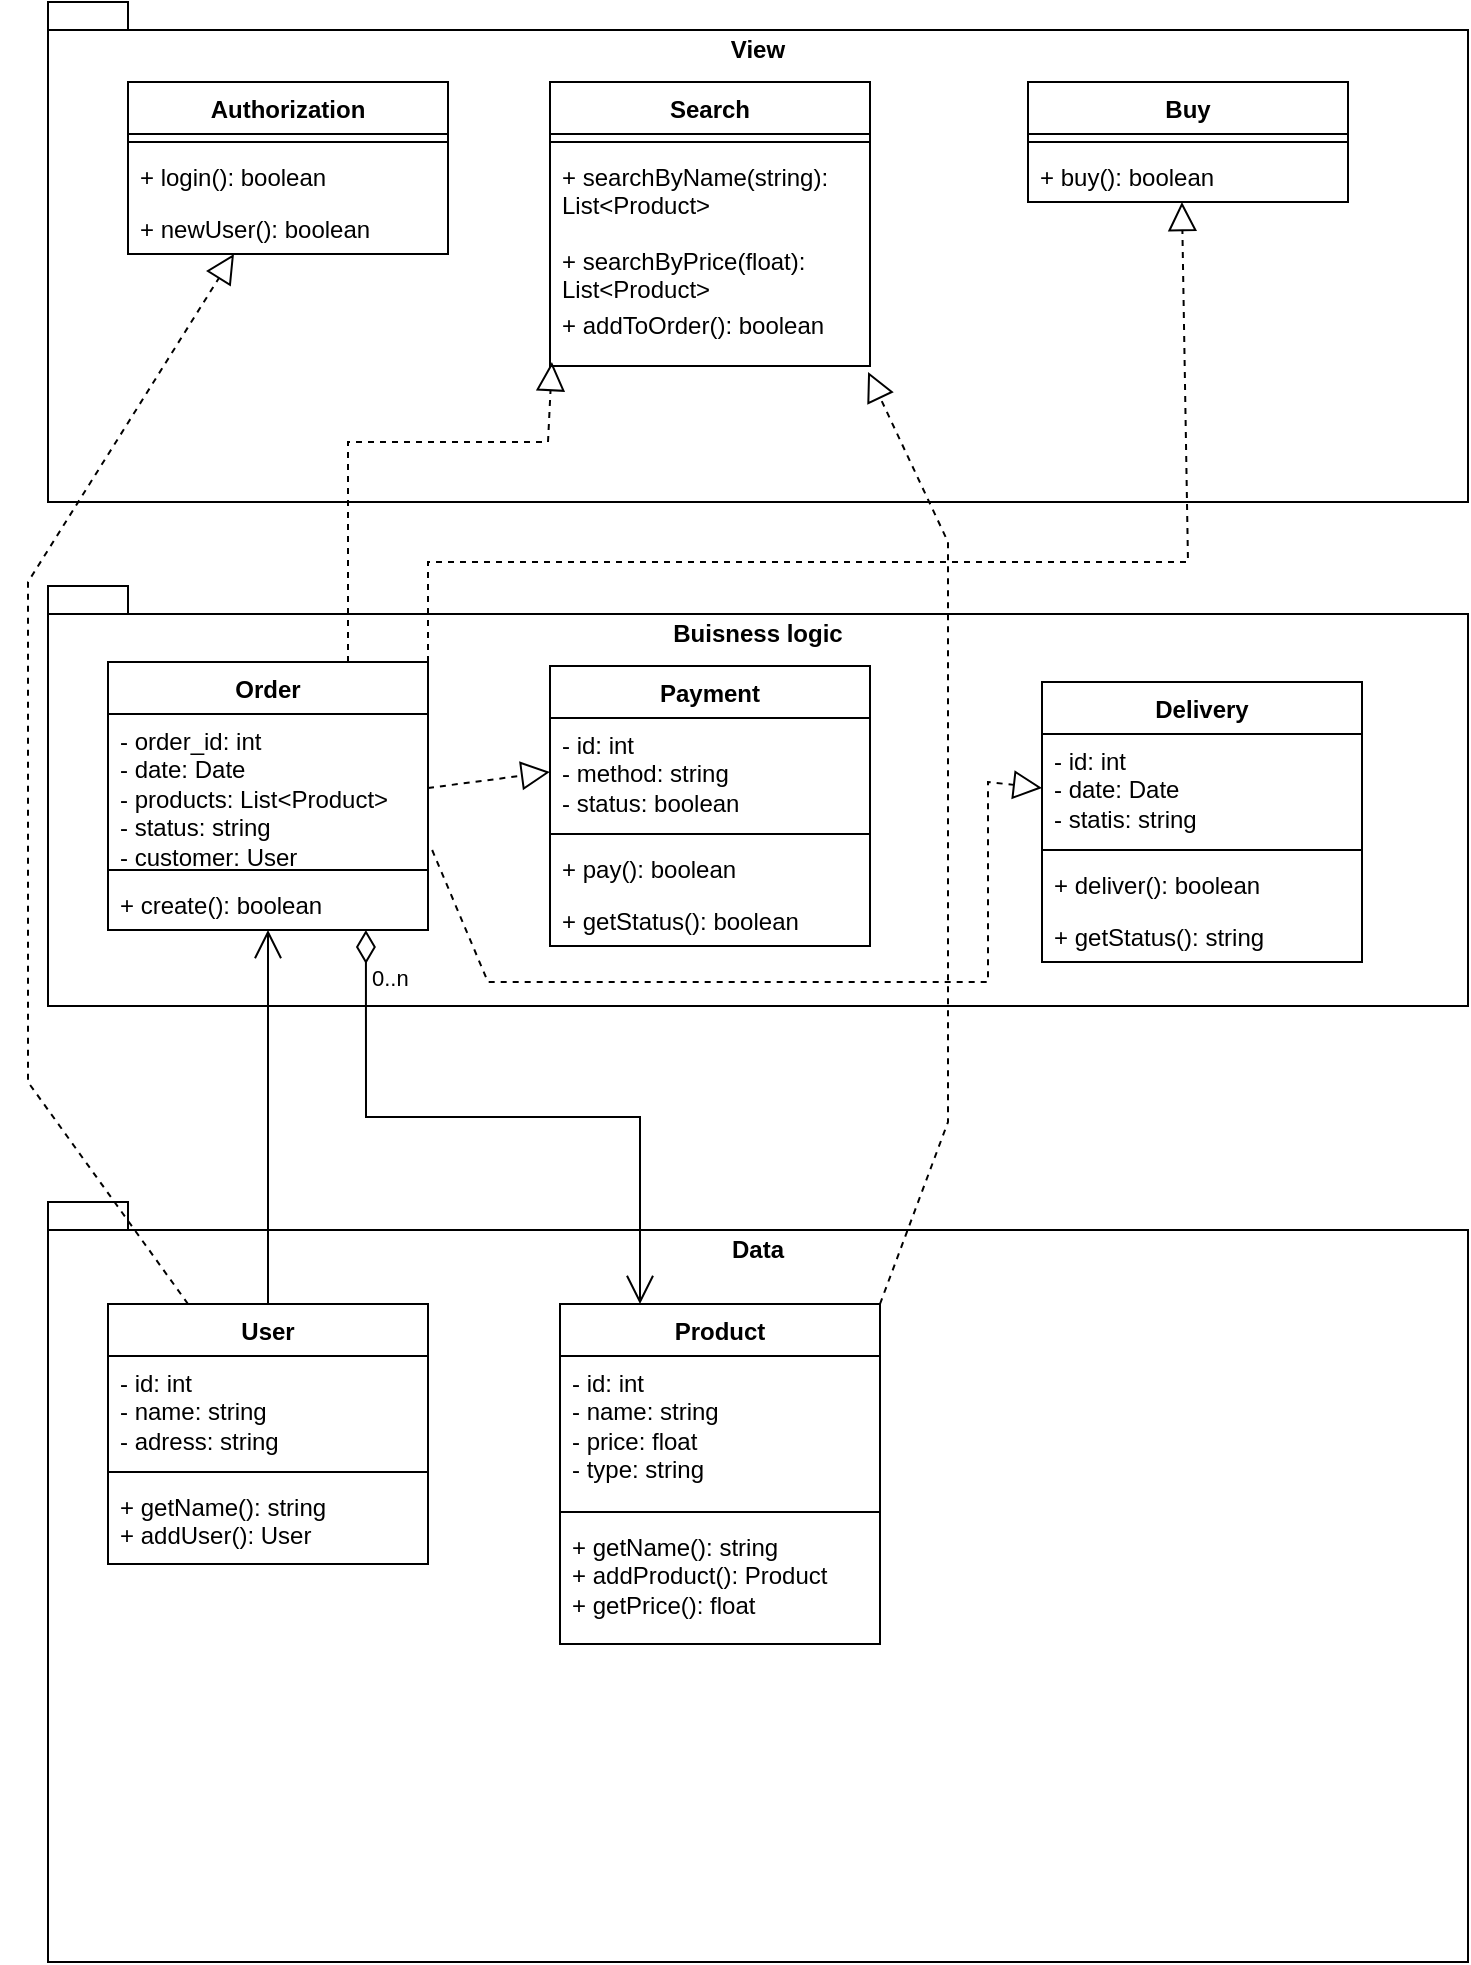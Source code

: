 <mxfile version="21.6.5" type="device">
  <diagram name="Страница — 1" id="BzNCIPEebeILanxJi39i">
    <mxGraphModel dx="1114" dy="663" grid="1" gridSize="10" guides="1" tooltips="1" connect="1" arrows="1" fold="1" page="1" pageScale="1" pageWidth="827" pageHeight="1169" math="0" shadow="0">
      <root>
        <mxCell id="0" />
        <mxCell id="1" parent="0" />
        <mxCell id="v9Dx-J7Ci_q8h8Syi-vI-1" value="View" style="shape=folder;fontStyle=1;spacingTop=10;tabWidth=40;tabHeight=14;tabPosition=left;html=1;whiteSpace=wrap;verticalAlign=top;" parent="1" vertex="1">
          <mxGeometry x="70" y="20" width="710" height="250" as="geometry" />
        </mxCell>
        <mxCell id="v9Dx-J7Ci_q8h8Syi-vI-2" value="Authorization" style="swimlane;fontStyle=1;align=center;verticalAlign=top;childLayout=stackLayout;horizontal=1;startSize=26;horizontalStack=0;resizeParent=1;resizeParentMax=0;resizeLast=0;collapsible=1;marginBottom=0;whiteSpace=wrap;html=1;" parent="1" vertex="1">
          <mxGeometry x="110" y="60" width="160" height="86" as="geometry">
            <mxRectangle x="110" y="60" width="100" height="30" as="alternateBounds" />
          </mxGeometry>
        </mxCell>
        <mxCell id="v9Dx-J7Ci_q8h8Syi-vI-4" value="" style="line;strokeWidth=1;fillColor=none;align=left;verticalAlign=middle;spacingTop=-1;spacingLeft=3;spacingRight=3;rotatable=0;labelPosition=right;points=[];portConstraint=eastwest;strokeColor=inherit;" parent="v9Dx-J7Ci_q8h8Syi-vI-2" vertex="1">
          <mxGeometry y="26" width="160" height="8" as="geometry" />
        </mxCell>
        <mxCell id="v9Dx-J7Ci_q8h8Syi-vI-5" value="+ login(): boolean" style="text;strokeColor=none;fillColor=none;align=left;verticalAlign=top;spacingLeft=4;spacingRight=4;overflow=hidden;rotatable=0;points=[[0,0.5],[1,0.5]];portConstraint=eastwest;whiteSpace=wrap;html=1;" parent="v9Dx-J7Ci_q8h8Syi-vI-2" vertex="1">
          <mxGeometry y="34" width="160" height="26" as="geometry" />
        </mxCell>
        <mxCell id="2Sj3x2zk46ZkfdrETZvW-1" value="+ newUser(): boolean" style="text;strokeColor=none;fillColor=none;align=left;verticalAlign=top;spacingLeft=4;spacingRight=4;overflow=hidden;rotatable=0;points=[[0,0.5],[1,0.5]];portConstraint=eastwest;whiteSpace=wrap;html=1;" vertex="1" parent="v9Dx-J7Ci_q8h8Syi-vI-2">
          <mxGeometry y="60" width="160" height="26" as="geometry" />
        </mxCell>
        <mxCell id="v9Dx-J7Ci_q8h8Syi-vI-10" value="Search" style="swimlane;fontStyle=1;align=center;verticalAlign=top;childLayout=stackLayout;horizontal=1;startSize=26;horizontalStack=0;resizeParent=1;resizeParentMax=0;resizeLast=0;collapsible=1;marginBottom=0;whiteSpace=wrap;html=1;" parent="1" vertex="1">
          <mxGeometry x="321" y="60" width="160" height="142" as="geometry" />
        </mxCell>
        <mxCell id="v9Dx-J7Ci_q8h8Syi-vI-12" value="" style="line;strokeWidth=1;fillColor=none;align=left;verticalAlign=middle;spacingTop=-1;spacingLeft=3;spacingRight=3;rotatable=0;labelPosition=right;points=[];portConstraint=eastwest;strokeColor=inherit;" parent="v9Dx-J7Ci_q8h8Syi-vI-10" vertex="1">
          <mxGeometry y="26" width="160" height="8" as="geometry" />
        </mxCell>
        <mxCell id="v9Dx-J7Ci_q8h8Syi-vI-13" value="+ searchByName(string): List&amp;lt;Product&amp;gt;" style="text;strokeColor=none;fillColor=none;align=left;verticalAlign=top;spacingLeft=4;spacingRight=4;overflow=hidden;rotatable=0;points=[[0,0.5],[1,0.5]];portConstraint=eastwest;whiteSpace=wrap;html=1;" parent="v9Dx-J7Ci_q8h8Syi-vI-10" vertex="1">
          <mxGeometry y="34" width="160" height="42" as="geometry" />
        </mxCell>
        <mxCell id="2Sj3x2zk46ZkfdrETZvW-2" value="+ searchByPrice(float): List&amp;lt;Product&amp;gt;" style="text;strokeColor=none;fillColor=none;align=left;verticalAlign=top;spacingLeft=4;spacingRight=4;overflow=hidden;rotatable=0;points=[[0,0.5],[1,0.5]];portConstraint=eastwest;whiteSpace=wrap;html=1;" vertex="1" parent="v9Dx-J7Ci_q8h8Syi-vI-10">
          <mxGeometry y="76" width="160" height="32" as="geometry" />
        </mxCell>
        <mxCell id="2Sj3x2zk46ZkfdrETZvW-4" value="+ addToOrder(): boolean" style="text;strokeColor=none;fillColor=none;align=left;verticalAlign=top;spacingLeft=4;spacingRight=4;overflow=hidden;rotatable=0;points=[[0,0.5],[1,0.5]];portConstraint=eastwest;whiteSpace=wrap;html=1;" vertex="1" parent="v9Dx-J7Ci_q8h8Syi-vI-10">
          <mxGeometry y="108" width="160" height="34" as="geometry" />
        </mxCell>
        <mxCell id="v9Dx-J7Ci_q8h8Syi-vI-14" value="Buy" style="swimlane;fontStyle=1;align=center;verticalAlign=top;childLayout=stackLayout;horizontal=1;startSize=26;horizontalStack=0;resizeParent=1;resizeParentMax=0;resizeLast=0;collapsible=1;marginBottom=0;whiteSpace=wrap;html=1;" parent="1" vertex="1">
          <mxGeometry x="560" y="60" width="160" height="60" as="geometry" />
        </mxCell>
        <mxCell id="v9Dx-J7Ci_q8h8Syi-vI-16" value="" style="line;strokeWidth=1;fillColor=none;align=left;verticalAlign=middle;spacingTop=-1;spacingLeft=3;spacingRight=3;rotatable=0;labelPosition=right;points=[];portConstraint=eastwest;strokeColor=inherit;" parent="v9Dx-J7Ci_q8h8Syi-vI-14" vertex="1">
          <mxGeometry y="26" width="160" height="8" as="geometry" />
        </mxCell>
        <mxCell id="v9Dx-J7Ci_q8h8Syi-vI-17" value="+ buy(): boolean" style="text;strokeColor=none;fillColor=none;align=left;verticalAlign=top;spacingLeft=4;spacingRight=4;overflow=hidden;rotatable=0;points=[[0,0.5],[1,0.5]];portConstraint=eastwest;whiteSpace=wrap;html=1;" parent="v9Dx-J7Ci_q8h8Syi-vI-14" vertex="1">
          <mxGeometry y="34" width="160" height="26" as="geometry" />
        </mxCell>
        <mxCell id="v9Dx-J7Ci_q8h8Syi-vI-18" value="Buisness logic" style="shape=folder;fontStyle=1;spacingTop=10;tabWidth=40;tabHeight=14;tabPosition=left;html=1;whiteSpace=wrap;verticalAlign=top;" parent="1" vertex="1">
          <mxGeometry x="70" y="312" width="710" height="210" as="geometry" />
        </mxCell>
        <mxCell id="v9Dx-J7Ci_q8h8Syi-vI-19" value="Order" style="swimlane;fontStyle=1;align=center;verticalAlign=top;childLayout=stackLayout;horizontal=1;startSize=26;horizontalStack=0;resizeParent=1;resizeParentMax=0;resizeLast=0;collapsible=1;marginBottom=0;whiteSpace=wrap;html=1;" parent="1" vertex="1">
          <mxGeometry x="100" y="350" width="160" height="134" as="geometry" />
        </mxCell>
        <mxCell id="v9Dx-J7Ci_q8h8Syi-vI-20" value="- order_id: int&lt;br&gt;- date: Date&lt;br&gt;- products: List&amp;lt;Product&amp;gt;&lt;br&gt;- status: string&lt;br&gt;- customer: User" style="text;strokeColor=none;fillColor=none;align=left;verticalAlign=top;spacingLeft=4;spacingRight=4;overflow=hidden;rotatable=0;points=[[0,0.5],[1,0.5]];portConstraint=eastwest;whiteSpace=wrap;html=1;" parent="v9Dx-J7Ci_q8h8Syi-vI-19" vertex="1">
          <mxGeometry y="26" width="160" height="74" as="geometry" />
        </mxCell>
        <mxCell id="v9Dx-J7Ci_q8h8Syi-vI-21" value="" style="line;strokeWidth=1;fillColor=none;align=left;verticalAlign=middle;spacingTop=-1;spacingLeft=3;spacingRight=3;rotatable=0;labelPosition=right;points=[];portConstraint=eastwest;strokeColor=inherit;" parent="v9Dx-J7Ci_q8h8Syi-vI-19" vertex="1">
          <mxGeometry y="100" width="160" height="8" as="geometry" />
        </mxCell>
        <mxCell id="v9Dx-J7Ci_q8h8Syi-vI-22" value="+ create(): boolean" style="text;strokeColor=none;fillColor=none;align=left;verticalAlign=top;spacingLeft=4;spacingRight=4;overflow=hidden;rotatable=0;points=[[0,0.5],[1,0.5]];portConstraint=eastwest;whiteSpace=wrap;html=1;" parent="v9Dx-J7Ci_q8h8Syi-vI-19" vertex="1">
          <mxGeometry y="108" width="160" height="26" as="geometry" />
        </mxCell>
        <mxCell id="v9Dx-J7Ci_q8h8Syi-vI-23" value="Payment" style="swimlane;fontStyle=1;align=center;verticalAlign=top;childLayout=stackLayout;horizontal=1;startSize=26;horizontalStack=0;resizeParent=1;resizeParentMax=0;resizeLast=0;collapsible=1;marginBottom=0;whiteSpace=wrap;html=1;" parent="1" vertex="1">
          <mxGeometry x="321" y="352" width="160" height="140" as="geometry" />
        </mxCell>
        <mxCell id="v9Dx-J7Ci_q8h8Syi-vI-24" value="- id: int&lt;br&gt;- method: string&lt;br&gt;- status: boolean" style="text;strokeColor=none;fillColor=none;align=left;verticalAlign=top;spacingLeft=4;spacingRight=4;overflow=hidden;rotatable=0;points=[[0,0.5],[1,0.5]];portConstraint=eastwest;whiteSpace=wrap;html=1;" parent="v9Dx-J7Ci_q8h8Syi-vI-23" vertex="1">
          <mxGeometry y="26" width="160" height="54" as="geometry" />
        </mxCell>
        <mxCell id="v9Dx-J7Ci_q8h8Syi-vI-25" value="" style="line;strokeWidth=1;fillColor=none;align=left;verticalAlign=middle;spacingTop=-1;spacingLeft=3;spacingRight=3;rotatable=0;labelPosition=right;points=[];portConstraint=eastwest;strokeColor=inherit;" parent="v9Dx-J7Ci_q8h8Syi-vI-23" vertex="1">
          <mxGeometry y="80" width="160" height="8" as="geometry" />
        </mxCell>
        <mxCell id="v9Dx-J7Ci_q8h8Syi-vI-26" value="+ pay(): boolean" style="text;strokeColor=none;fillColor=none;align=left;verticalAlign=top;spacingLeft=4;spacingRight=4;overflow=hidden;rotatable=0;points=[[0,0.5],[1,0.5]];portConstraint=eastwest;whiteSpace=wrap;html=1;" parent="v9Dx-J7Ci_q8h8Syi-vI-23" vertex="1">
          <mxGeometry y="88" width="160" height="26" as="geometry" />
        </mxCell>
        <mxCell id="2Sj3x2zk46ZkfdrETZvW-6" value="+ getStatus(): boolean" style="text;strokeColor=none;fillColor=none;align=left;verticalAlign=top;spacingLeft=4;spacingRight=4;overflow=hidden;rotatable=0;points=[[0,0.5],[1,0.5]];portConstraint=eastwest;whiteSpace=wrap;html=1;" vertex="1" parent="v9Dx-J7Ci_q8h8Syi-vI-23">
          <mxGeometry y="114" width="160" height="26" as="geometry" />
        </mxCell>
        <mxCell id="v9Dx-J7Ci_q8h8Syi-vI-27" value="Delivery" style="swimlane;fontStyle=1;align=center;verticalAlign=top;childLayout=stackLayout;horizontal=1;startSize=26;horizontalStack=0;resizeParent=1;resizeParentMax=0;resizeLast=0;collapsible=1;marginBottom=0;whiteSpace=wrap;html=1;" parent="1" vertex="1">
          <mxGeometry x="567" y="360" width="160" height="140" as="geometry" />
        </mxCell>
        <mxCell id="v9Dx-J7Ci_q8h8Syi-vI-28" value="- id: int&lt;br&gt;- date: Date&lt;br&gt;- statis: string" style="text;strokeColor=none;fillColor=none;align=left;verticalAlign=top;spacingLeft=4;spacingRight=4;overflow=hidden;rotatable=0;points=[[0,0.5],[1,0.5]];portConstraint=eastwest;whiteSpace=wrap;html=1;" parent="v9Dx-J7Ci_q8h8Syi-vI-27" vertex="1">
          <mxGeometry y="26" width="160" height="54" as="geometry" />
        </mxCell>
        <mxCell id="v9Dx-J7Ci_q8h8Syi-vI-29" value="" style="line;strokeWidth=1;fillColor=none;align=left;verticalAlign=middle;spacingTop=-1;spacingLeft=3;spacingRight=3;rotatable=0;labelPosition=right;points=[];portConstraint=eastwest;strokeColor=inherit;" parent="v9Dx-J7Ci_q8h8Syi-vI-27" vertex="1">
          <mxGeometry y="80" width="160" height="8" as="geometry" />
        </mxCell>
        <mxCell id="v9Dx-J7Ci_q8h8Syi-vI-30" value="+ deliver(): boolean" style="text;strokeColor=none;fillColor=none;align=left;verticalAlign=top;spacingLeft=4;spacingRight=4;overflow=hidden;rotatable=0;points=[[0,0.5],[1,0.5]];portConstraint=eastwest;whiteSpace=wrap;html=1;" parent="v9Dx-J7Ci_q8h8Syi-vI-27" vertex="1">
          <mxGeometry y="88" width="160" height="26" as="geometry" />
        </mxCell>
        <mxCell id="2Sj3x2zk46ZkfdrETZvW-7" value="+ getStatus(): string" style="text;strokeColor=none;fillColor=none;align=left;verticalAlign=top;spacingLeft=4;spacingRight=4;overflow=hidden;rotatable=0;points=[[0,0.5],[1,0.5]];portConstraint=eastwest;whiteSpace=wrap;html=1;" vertex="1" parent="v9Dx-J7Ci_q8h8Syi-vI-27">
          <mxGeometry y="114" width="160" height="26" as="geometry" />
        </mxCell>
        <mxCell id="v9Dx-J7Ci_q8h8Syi-vI-41" value="Data" style="shape=folder;fontStyle=1;spacingTop=10;tabWidth=40;tabHeight=14;tabPosition=left;html=1;whiteSpace=wrap;verticalAlign=top;" parent="1" vertex="1">
          <mxGeometry x="70" y="620" width="710" height="380" as="geometry" />
        </mxCell>
        <mxCell id="v9Dx-J7Ci_q8h8Syi-vI-42" value="User" style="swimlane;fontStyle=1;align=center;verticalAlign=top;childLayout=stackLayout;horizontal=1;startSize=26;horizontalStack=0;resizeParent=1;resizeParentMax=0;resizeLast=0;collapsible=1;marginBottom=0;whiteSpace=wrap;html=1;" parent="1" vertex="1">
          <mxGeometry x="100" y="671" width="160" height="130" as="geometry" />
        </mxCell>
        <mxCell id="v9Dx-J7Ci_q8h8Syi-vI-43" value="- id: int&lt;br&gt;- name: string&lt;br&gt;- adress: string" style="text;strokeColor=none;fillColor=none;align=left;verticalAlign=top;spacingLeft=4;spacingRight=4;overflow=hidden;rotatable=0;points=[[0,0.5],[1,0.5]];portConstraint=eastwest;whiteSpace=wrap;html=1;" parent="v9Dx-J7Ci_q8h8Syi-vI-42" vertex="1">
          <mxGeometry y="26" width="160" height="54" as="geometry" />
        </mxCell>
        <mxCell id="v9Dx-J7Ci_q8h8Syi-vI-44" value="" style="line;strokeWidth=1;fillColor=none;align=left;verticalAlign=middle;spacingTop=-1;spacingLeft=3;spacingRight=3;rotatable=0;labelPosition=right;points=[];portConstraint=eastwest;strokeColor=inherit;" parent="v9Dx-J7Ci_q8h8Syi-vI-42" vertex="1">
          <mxGeometry y="80" width="160" height="8" as="geometry" />
        </mxCell>
        <mxCell id="v9Dx-J7Ci_q8h8Syi-vI-45" value="+ getName(): string&lt;br&gt;+ addUser(): User" style="text;strokeColor=none;fillColor=none;align=left;verticalAlign=top;spacingLeft=4;spacingRight=4;overflow=hidden;rotatable=0;points=[[0,0.5],[1,0.5]];portConstraint=eastwest;whiteSpace=wrap;html=1;" parent="v9Dx-J7Ci_q8h8Syi-vI-42" vertex="1">
          <mxGeometry y="88" width="160" height="42" as="geometry" />
        </mxCell>
        <mxCell id="v9Dx-J7Ci_q8h8Syi-vI-54" value="Product" style="swimlane;fontStyle=1;align=center;verticalAlign=top;childLayout=stackLayout;horizontal=1;startSize=26;horizontalStack=0;resizeParent=1;resizeParentMax=0;resizeLast=0;collapsible=1;marginBottom=0;whiteSpace=wrap;html=1;" parent="1" vertex="1">
          <mxGeometry x="326" y="671" width="160" height="170" as="geometry" />
        </mxCell>
        <mxCell id="v9Dx-J7Ci_q8h8Syi-vI-55" value="- id: int&lt;br&gt;- name: string&lt;br&gt;- price: float&lt;br&gt;- type: string" style="text;strokeColor=none;fillColor=none;align=left;verticalAlign=top;spacingLeft=4;spacingRight=4;overflow=hidden;rotatable=0;points=[[0,0.5],[1,0.5]];portConstraint=eastwest;whiteSpace=wrap;html=1;" parent="v9Dx-J7Ci_q8h8Syi-vI-54" vertex="1">
          <mxGeometry y="26" width="160" height="74" as="geometry" />
        </mxCell>
        <mxCell id="v9Dx-J7Ci_q8h8Syi-vI-56" value="" style="line;strokeWidth=1;fillColor=none;align=left;verticalAlign=middle;spacingTop=-1;spacingLeft=3;spacingRight=3;rotatable=0;labelPosition=right;points=[];portConstraint=eastwest;strokeColor=inherit;" parent="v9Dx-J7Ci_q8h8Syi-vI-54" vertex="1">
          <mxGeometry y="100" width="160" height="8" as="geometry" />
        </mxCell>
        <mxCell id="v9Dx-J7Ci_q8h8Syi-vI-57" value="+ getName(): string&lt;br&gt;+ addProduct(): Product&lt;br&gt;+ getPrice(): float" style="text;strokeColor=none;fillColor=none;align=left;verticalAlign=top;spacingLeft=4;spacingRight=4;overflow=hidden;rotatable=0;points=[[0,0.5],[1,0.5]];portConstraint=eastwest;whiteSpace=wrap;html=1;" parent="v9Dx-J7Ci_q8h8Syi-vI-54" vertex="1">
          <mxGeometry y="108" width="160" height="62" as="geometry" />
        </mxCell>
        <mxCell id="2Sj3x2zk46ZkfdrETZvW-8" value="" style="endArrow=open;endFill=1;endSize=12;html=1;rounded=0;exitX=0.5;exitY=0;exitDx=0;exitDy=0;" edge="1" parent="1" source="v9Dx-J7Ci_q8h8Syi-vI-42" target="v9Dx-J7Ci_q8h8Syi-vI-19">
          <mxGeometry width="160" relative="1" as="geometry">
            <mxPoint x="250" y="450" as="sourcePoint" />
            <mxPoint x="410" y="450" as="targetPoint" />
          </mxGeometry>
        </mxCell>
        <mxCell id="2Sj3x2zk46ZkfdrETZvW-10" value="0..n" style="endArrow=open;html=1;endSize=12;startArrow=diamondThin;startSize=14;startFill=0;edgeStyle=orthogonalEdgeStyle;align=left;verticalAlign=bottom;rounded=0;exitX=0.806;exitY=1;exitDx=0;exitDy=0;exitPerimeter=0;entryX=0.25;entryY=0;entryDx=0;entryDy=0;" edge="1" parent="1" source="v9Dx-J7Ci_q8h8Syi-vI-22" target="v9Dx-J7Ci_q8h8Syi-vI-54">
          <mxGeometry x="-0.793" y="1" relative="1" as="geometry">
            <mxPoint x="250" y="710" as="sourcePoint" />
            <mxPoint x="410" y="670" as="targetPoint" />
            <mxPoint as="offset" />
          </mxGeometry>
        </mxCell>
        <mxCell id="2Sj3x2zk46ZkfdrETZvW-11" value="" style="endArrow=block;dashed=1;endFill=0;endSize=12;html=1;rounded=0;exitX=0.25;exitY=0;exitDx=0;exitDy=0;" edge="1" parent="1" source="v9Dx-J7Ci_q8h8Syi-vI-42" target="v9Dx-J7Ci_q8h8Syi-vI-2">
          <mxGeometry width="160" relative="1" as="geometry">
            <mxPoint x="140" y="610" as="sourcePoint" />
            <mxPoint x="300" y="610" as="targetPoint" />
            <Array as="points">
              <mxPoint x="60" y="560" />
              <mxPoint x="60" y="310" />
            </Array>
          </mxGeometry>
        </mxCell>
        <mxCell id="2Sj3x2zk46ZkfdrETZvW-12" value="" style="endArrow=block;dashed=1;endFill=0;endSize=12;html=1;rounded=0;exitX=1;exitY=0;exitDx=0;exitDy=0;entryX=0.994;entryY=1.088;entryDx=0;entryDy=0;entryPerimeter=0;" edge="1" parent="1" source="v9Dx-J7Ci_q8h8Syi-vI-54" target="2Sj3x2zk46ZkfdrETZvW-4">
          <mxGeometry width="160" relative="1" as="geometry">
            <mxPoint x="527.5" y="622.5" as="sourcePoint" />
            <mxPoint x="480.996" y="221.5" as="targetPoint" />
            <Array as="points">
              <mxPoint x="520" y="580" />
              <mxPoint x="520" y="290" />
            </Array>
          </mxGeometry>
        </mxCell>
        <mxCell id="2Sj3x2zk46ZkfdrETZvW-13" value="" style="endArrow=block;dashed=1;endFill=0;endSize=12;html=1;rounded=0;exitX=1;exitY=0;exitDx=0;exitDy=0;entryX=0.481;entryY=1;entryDx=0;entryDy=0;entryPerimeter=0;" edge="1" parent="1" source="v9Dx-J7Ci_q8h8Syi-vI-19" target="v9Dx-J7Ci_q8h8Syi-vI-17">
          <mxGeometry width="160" relative="1" as="geometry">
            <mxPoint x="480" y="370" as="sourcePoint" />
            <mxPoint x="640" y="370" as="targetPoint" />
            <Array as="points">
              <mxPoint x="260" y="300" />
              <mxPoint x="640" y="300" />
            </Array>
          </mxGeometry>
        </mxCell>
        <mxCell id="2Sj3x2zk46ZkfdrETZvW-14" value="" style="endArrow=block;dashed=1;endFill=0;endSize=12;html=1;rounded=0;exitX=0.75;exitY=0;exitDx=0;exitDy=0;entryX=0.006;entryY=0.941;entryDx=0;entryDy=0;entryPerimeter=0;" edge="1" parent="1" source="v9Dx-J7Ci_q8h8Syi-vI-19" target="2Sj3x2zk46ZkfdrETZvW-4">
          <mxGeometry width="160" relative="1" as="geometry">
            <mxPoint x="480" y="330" as="sourcePoint" />
            <mxPoint x="640" y="330" as="targetPoint" />
            <Array as="points">
              <mxPoint x="220" y="240" />
              <mxPoint x="320" y="240" />
            </Array>
          </mxGeometry>
        </mxCell>
        <mxCell id="2Sj3x2zk46ZkfdrETZvW-15" value="" style="endArrow=block;dashed=1;endFill=0;endSize=12;html=1;rounded=0;exitX=1;exitY=0.5;exitDx=0;exitDy=0;entryX=0;entryY=0.5;entryDx=0;entryDy=0;" edge="1" parent="1" source="v9Dx-J7Ci_q8h8Syi-vI-20" target="v9Dx-J7Ci_q8h8Syi-vI-24">
          <mxGeometry width="160" relative="1" as="geometry">
            <mxPoint x="480" y="450" as="sourcePoint" />
            <mxPoint x="320" y="420" as="targetPoint" />
          </mxGeometry>
        </mxCell>
        <mxCell id="2Sj3x2zk46ZkfdrETZvW-16" value="" style="endArrow=block;dashed=1;endFill=0;endSize=12;html=1;rounded=0;exitX=1.013;exitY=0.919;exitDx=0;exitDy=0;exitPerimeter=0;entryX=0;entryY=0.5;entryDx=0;entryDy=0;" edge="1" parent="1" source="v9Dx-J7Ci_q8h8Syi-vI-20" target="v9Dx-J7Ci_q8h8Syi-vI-28">
          <mxGeometry width="160" relative="1" as="geometry">
            <mxPoint x="480" y="450" as="sourcePoint" />
            <mxPoint x="640" y="450" as="targetPoint" />
            <Array as="points">
              <mxPoint x="290" y="510" />
              <mxPoint x="540" y="510" />
              <mxPoint x="540" y="410" />
            </Array>
          </mxGeometry>
        </mxCell>
      </root>
    </mxGraphModel>
  </diagram>
</mxfile>
